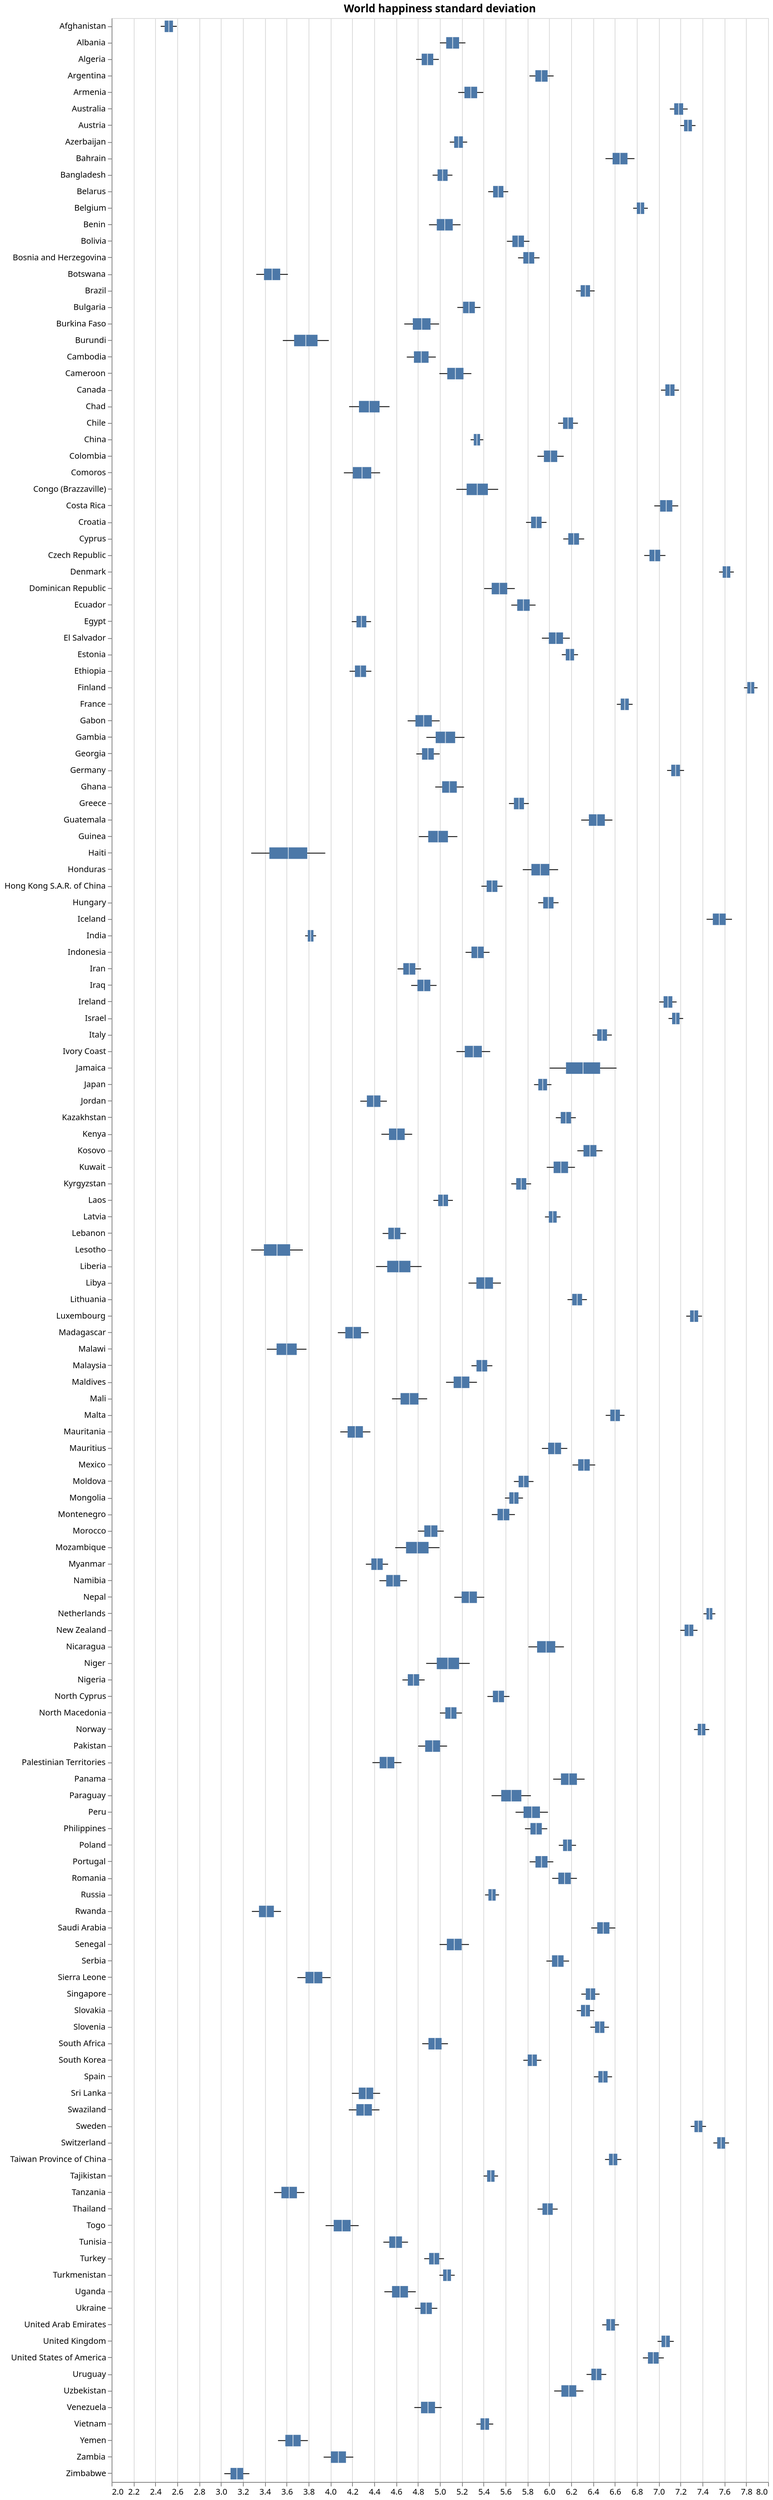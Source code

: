 {
    "$schema": "https://vega.github.io/schema/vega/v5.json",
    "background": "white",
    "padding": 5,
    "width": 800,
    "height": 3000,
    "title": {"text": "World happiness standard deviation", "frame": "group"},
    "style": "cell",
    "data": [
      {
        "name": "source_0",
        "values": [
          {
            "Country": "Finland",
            "lower": "7.780",
            "q1": "7.81",
            "median": "7.842",
            "q3": "7.874",
            "upper": "7.904",
            "outliers": []
          },
          {
            "Country": "Denmark",
            "lower": "7.552",
            "q1": "7.585",
            "median": "7.620",
            "q3": "7.655",
            "upper": "7.687",
            "outliers": []
          },
          {
            "Country": "Switzerland",
            "lower": "7.500",
            "q1": "7.535",
            "median": "7.571",
            "q3": "7.606999999999999",
            "upper": "7.643",
            "outliers": []
          },
          {
            "Country": "Iceland",
            "lower": "7.438",
            "q1": "7.495",
            "median": "7.554",
            "q3": "7.613",
            "upper": "7.670",
            "outliers": []
          },
          {
            "Country": "Netherlands",
            "lower": "7.410",
            "q1": "7.437",
            "median": "7.464",
            "q3": "7.4910000000000005",
            "upper": "7.518",
            "outliers": []
          },
          {
            "Country": "Norway",
            "lower": "7.323",
            "q1": "7.357",
            "median": "7.392",
            "q3": "7.4270000000000005",
            "upper": "7.462",
            "outliers": []
          },
          {
            "Country": "Sweden",
            "lower": "7.293",
            "q1": "7.327000000000001",
            "median": "7.363",
            "q3": "7.399",
            "upper": "7.433",
            "outliers": []
          },
          {
            "Country": "Luxembourg",
            "lower": "7.252",
            "q1": "7.287",
            "median": "7.324",
            "q3": "7.361",
            "upper": "7.396",
            "outliers": []
          },
          {
            "Country": "New Zealand",
            "lower": "7.198",
            "q1": "7.237",
            "median": "7.277",
            "q3": "7.317",
            "upper": "7.355",
            "outliers": []
          },
          {
            "Country": "Austria",
            "lower": "7.198",
            "q1": "7.232",
            "median": "7.268",
            "q3": "7.303999999999999",
            "upper": "7.337",
            "outliers": []
          },
          {
            "Country": "Australia",
            "lower": "7.102",
            "q1": "7.1419999999999995",
            "median": "7.183",
            "q3": "7.224",
            "upper": "7.265",
            "outliers": []
          },
          {
            "Country": "Israel",
            "lower": "7.090",
            "q1": "7.123",
            "median": "7.157",
            "q3": "7.191",
            "upper": "7.224",
            "outliers": []
          },
          {
            "Country": "Germany",
            "lower": "7.077",
            "q1": "7.115",
            "median": "7.155",
            "q3": "7.195",
            "upper": "7.232",
            "outliers": []
          },
          {
            "Country": "Canada",
            "lower": "7.021",
            "q1": "7.061",
            "median": "7.103",
            "q3": "7.145",
            "upper": "7.185",
            "outliers": []
          },
          {
            "Country": "Ireland",
            "lower": "7.006",
            "q1": "7.045",
            "median": "7.085",
            "q3": "7.125",
            "upper": "7.164",
            "outliers": []
          },
          {
            "Country": "Costa Rica",
            "lower": "6.960",
            "q1": "7.013",
            "median": "7.069",
            "q3": "7.125",
            "upper": "7.179",
            "outliers": []
          },
          {
            "Country": "United Kingdom",
            "lower": "6.990",
            "q1": "7.026",
            "median": "7.064",
            "q3": "7.102",
            "upper": "7.138",
            "outliers": []
          },
          {
            "Country": "Czech Republic",
            "lower": "6.868",
            "q1": "6.9159999999999995",
            "median": "6.965",
            "q3": "7.014",
            "upper": "7.062",
            "outliers": []
          },
          {
            "Country": "United States of America",
            "lower": "6.856",
            "q1": "6.901999999999999",
            "median": "6.951",
            "q3": "7.0",
            "upper": "7.047",
            "outliers": []
          },
          {
            "Country": "Belgium",
            "lower": "6.767",
            "q1": "6.8",
            "median": "6.834",
            "q3": "6.867999999999999",
            "upper": "6.901",
            "outliers": []
          },
          {
            "Country": "France",
            "lower": "6.618",
            "q1": "6.6530000000000005",
            "median": "6.690",
            "q3": "6.727",
            "upper": "6.762",
            "outliers": []
          },
          {
            "Country": "Bahrain",
            "lower": "6.514",
            "q1": "6.579000000000001",
            "median": "6.647",
            "q3": "6.715",
            "upper": "6.779",
            "outliers": []
          },
          {
            "Country": "Malta",
            "lower": "6.516",
            "q1": "6.558000000000001",
            "median": "6.602",
            "q3": "6.646",
            "upper": "6.688",
            "outliers": []
          },
          {
            "Country": "Taiwan Province of China",
            "lower": "6.510",
            "q1": "6.545999999999999",
            "median": "6.584",
            "q3": "6.622",
            "upper": "6.659",
            "outliers": []
          },
          {
            "Country": "United Arab Emirates",
            "lower": "6.484",
            "q1": "6.522",
            "median": "6.561",
            "q3": "6.6",
            "upper": "6.637",
            "outliers": []
          },
          {
            "Country": "Saudi Arabia",
            "lower": "6.384",
            "q1": "6.438",
            "median": "6.494",
            "q3": "6.55",
            "upper": "6.604",
            "outliers": []
          },
          {
            "Country": "Spain",
            "lower": "6.408",
            "q1": "6.449",
            "median": "6.491",
            "q3": "6.5329999999999995",
            "upper": "6.574",
            "outliers": []
          },
          {
            "Country": "Italy",
            "lower": "6.395",
            "q1": "6.438",
            "median": "6.483",
            "q3": "6.528",
            "upper": "6.572",
            "outliers": []
          },
          {
            "Country": "Slovenia",
            "lower": "6.376",
            "q1": "6.418",
            "median": "6.461",
            "q3": "6.5040000000000004",
            "upper": "6.546",
            "outliers": []
          },
          {
            "Country": "Guatemala",
            "lower": "6.292",
            "q1": "6.361999999999999",
            "median": "6.435",
            "q3": "6.508",
            "upper": "6.577",
            "outliers": []
          },
          {
            "Country": "Uruguay",
            "lower": "6.341",
            "q1": "6.385",
            "median": "6.431",
            "q3": "6.477",
            "upper": "6.521",
            "outliers": []
          },
          {
            "Country": "Singapore",
            "lower": "6.293",
            "q1": "6.334",
            "median": "6.377",
            "q3": "6.42",
            "upper": "6.460",
            "outliers": []
          },
          {
            "Country": "Kosovo",
            "lower": "6.257",
            "q1": "6.313",
            "median": "6.372",
            "q3": "6.431",
            "upper": "6.487",
            "outliers": []
          },
          {
            "Country": "Slovakia",
            "lower": "6.251",
            "q1": "6.29",
            "median": "6.331",
            "q3": "6.372000000000001",
            "upper": "6.411",
            "outliers": []
          },
          {
            "Country": "Brazil",
            "lower": "6.245",
            "q1": "6.287",
            "median": "6.330",
            "q3": "6.373",
            "upper": "6.415",
            "outliers": []
          },
          {
            "Country": "Mexico",
            "lower": "6.213",
            "q1": "6.264",
            "median": "6.317",
            "q3": "6.37",
            "upper": "6.420",
            "outliers": []
          },
          {
            "Country": "Jamaica",
            "lower": "6.004",
            "q1": "6.1530000000000005",
            "median": "6.309",
            "q3": "6.465",
            "upper": "6.615",
            "outliers": []
          },
          {
            "Country": "Lithuania",
            "lower": "6.167",
            "q1": "6.21",
            "median": "6.255",
            "q3": "6.3",
            "upper": "6.344",
            "outliers": []
          },
          {
            "Country": "Cyprus",
            "lower": "6.128",
            "q1": "6.1739999999999995",
            "median": "6.223",
            "q3": "6.272",
            "upper": "6.319",
            "outliers": []
          },
          {
            "Country": "Estonia",
            "lower": "6.115",
            "q1": "6.151",
            "median": "6.189",
            "q3": "6.227",
            "upper": "6.263",
            "outliers": []
          },
          {
            "Country": "Panama",
            "lower": "6.036",
            "q1": "6.106999999999999",
            "median": "6.180",
            "q3": "6.253",
            "upper": "6.323",
            "outliers": []
          },
          {
            "Country": "Uzbekistan",
            "lower": "6.045",
            "q1": "6.111000000000001",
            "median": "6.179",
            "q3": "6.247",
            "upper": "6.312",
            "outliers": []
          },
          {
            "Country": "Chile",
            "lower": "6.081",
            "q1": "6.1259999999999994",
            "median": "6.172",
            "q3": "6.218",
            "upper": "6.262",
            "outliers": []
          },
          {
            "Country": "Poland",
            "lower": "6.087",
            "q1": "6.126",
            "median": "6.166",
            "q3": "6.206",
            "upper": "6.245",
            "outliers": []
          },
          {
            "Country": "Kazakhstan",
            "lower": "6.060",
            "q1": "6.105",
            "median": "6.152",
            "q3": "6.199",
            "upper": "6.243",
            "outliers": []
          },
          {
            "Country": "Romania",
            "lower": "6.027",
            "q1": "6.082999999999999",
            "median": "6.140",
            "q3": "6.197",
            "upper": "6.253",
            "outliers": []
          },
          {
            "Country": "Kuwait",
            "lower": "5.977",
            "q1": "6.04",
            "median": "6.106",
            "q3": "6.172",
            "upper": "6.235",
            "outliers": []
          },
          {
            "Country": "Serbia",
            "lower": "5.974",
            "q1": "6.025",
            "median": "6.078",
            "q3": "6.131",
            "upper": "6.181",
            "outliers": []
          },
          {
            "Country": "El Salvador",
            "lower": "5.933",
            "q1": "5.9959999999999996",
            "median": "6.061",
            "q3": "6.126",
            "upper": "6.188",
            "outliers": []
          },
          {
            "Country": "Mauritius",
            "lower": "5.933",
            "q1": "5.99",
            "median": "6.049",
            "q3": "6.1080000000000005",
            "upper": "6.165",
            "outliers": []
          },
          {
            "Country": "Latvia",
            "lower": "5.961",
            "q1": "5.996",
            "median": "6.032",
            "q3": "6.068",
            "upper": "6.103",
            "outliers": []
          },
          {
            "Country": "Colombia",
            "lower": "5.892",
            "q1": "5.951",
            "median": "6.012",
            "q3": "6.0729999999999995",
            "upper": "6.132",
            "outliers": []
          },
          {
            "Country": "Hungary",
            "lower": "5.899",
            "q1": "5.945",
            "median": "5.992",
            "q3": "6.039",
            "upper": "6.085",
            "outliers": []
          },
          {
            "Country": "Thailand",
            "lower": "5.893",
            "q1": "5.938000000000001",
            "median": "5.985",
            "q3": "6.032",
            "upper": "6.077",
            "outliers": []
          },
          {
            "Country": "Nicaragua",
            "lower": "5.810",
            "q1": "5.889",
            "median": "5.972",
            "q3": "6.055000000000001",
            "upper": "6.134",
            "outliers": []
          },
          {
            "Country": "Japan",
            "lower": "5.861",
            "q1": "5.9",
            "median": "5.940",
            "q3": "5.98",
            "upper": "6.020",
            "outliers": []
          },
          {
            "Country": "Argentina",
            "lower": "5.819",
            "q1": "5.873",
            "median": "5.929",
            "q3": "5.985",
            "upper": "6.040",
            "outliers": []
          },
          {
            "Country": "Portugal",
            "lower": "5.821",
            "q1": "5.8740000000000006",
            "median": "5.929",
            "q3": "5.984",
            "upper": "6.037",
            "outliers": []
          },
          {
            "Country": "Honduras",
            "lower": "5.758",
            "q1": "5.837",
            "median": "5.919",
            "q3": "6.0009999999999994",
            "upper": "6.081",
            "outliers": []
          },
          {
            "Country": "Croatia",
            "lower": "5.788",
            "q1": "5.834",
            "median": "5.882",
            "q3": "5.93",
            "upper": "5.975",
            "outliers": []
          },
          {
            "Country": "Philippines",
            "lower": "5.778",
            "q1": "5.828",
            "median": "5.880",
            "q3": "5.9319999999999995",
            "upper": "5.982",
            "outliers": []
          },
          {
            "Country": "South Korea",
            "lower": "5.763",
            "q1": "5.803",
            "median": "5.845",
            "q3": "5.887",
            "upper": "5.928",
            "outliers": []
          },
          {
            "Country": "Peru",
            "lower": "5.692",
            "q1": "5.765",
            "median": "5.840",
            "q3": "5.915",
            "upper": "5.988",
            "outliers": []
          },
          {
            "Country": "Bosnia and Herzegovina",
            "lower": "5.715",
            "q1": "5.763",
            "median": "5.813",
            "q3": "5.8629999999999995",
            "upper": "5.911",
            "outliers": []
          },
          {
            "Country": "Moldova",
            "lower": "5.677",
            "q1": "5.72",
            "median": "5.766",
            "q3": "5.812",
            "upper": "5.856",
            "outliers": []
          },
          {
            "Country": "Ecuador",
            "lower": "5.653",
            "q1": "5.707",
            "median": "5.764",
            "q3": "5.821000000000001",
            "upper": "5.875",
            "outliers": []
          },
          {
            "Country": "Kyrgyzstan",
            "lower": "5.653",
            "q1": "5.6979999999999995",
            "median": "5.744",
            "q3": "5.79",
            "upper": "5.834",
            "outliers": []
          },
          {
            "Country": "Greece",
            "lower": "5.632",
            "q1": "5.677",
            "median": "5.723",
            "q3": "5.769",
            "upper": "5.813",
            "outliers": []
          },
          {
            "Country": "Bolivia",
            "lower": "5.613",
            "q1": "5.663",
            "median": "5.716",
            "q3": "5.769",
            "upper": "5.819",
            "outliers": []
          },
          {
            "Country": "Mongolia",
            "lower": "5.595",
            "q1": "5.635",
            "median": "5.677",
            "q3": "5.718999999999999",
            "upper": "5.760",
            "outliers": []
          },
          {
            "Country": "Paraguay",
            "lower": "5.473",
            "q1": "5.561",
            "median": "5.653",
            "q3": "5.744999999999999",
            "upper": "5.832",
            "outliers": []
          },
          {
            "Country": "Montenegro",
            "lower": "5.475",
            "q1": "5.527",
            "median": "5.581",
            "q3": "5.635000000000001",
            "upper": "5.686",
            "outliers": []
          },
          {
            "Country": "Dominican Republic",
            "lower": "5.405",
            "q1": "5.474",
            "median": "5.545",
            "q3": "5.616",
            "upper": "5.685",
            "outliers": []
          },
          {
            "Country": "North Cyprus",
            "lower": "5.435",
            "q1": "5.484999999999999",
            "median": "5.536",
            "q3": "5.587",
            "upper": "5.636",
            "outliers": []
          },
          {
            "Country": "Belarus",
            "lower": "5.442",
            "q1": "5.487",
            "median": "5.534",
            "q3": "5.5809999999999995",
            "upper": "5.625",
            "outliers": []
          },
          {
            "Country": "Russia",
            "lower": "5.413",
            "q1": "5.444",
            "median": "5.477",
            "q3": "5.510000000000001",
            "upper": "5.541",
            "outliers": []
          },
          {
            "Country": "Hong Kong S.A.R. of China",
            "lower": "5.380",
            "q1": "5.428",
            "median": "5.477",
            "q3": "5.526000000000001",
            "upper": "5.573",
            "outliers": []
          },
          {
            "Country": "Tajikistan",
            "lower": "5.400",
            "q1": "5.432",
            "median": "5.466",
            "q3": "5.5",
            "upper": "5.532",
            "outliers": []
          },
          {
            "Country": "Vietnam",
            "lower": "5.334",
            "q1": "5.372",
            "median": "5.411",
            "q3": "5.449999999999999",
            "upper": "5.488",
            "outliers": []
          },
          {
            "Country": "Libya",
            "lower": "5.262",
            "q1": "5.3340000000000005",
            "median": "5.410",
            "q3": "5.486",
            "upper": "5.558",
            "outliers": []
          },
          {
            "Country": "Malaysia",
            "lower": "5.289",
            "q1": "5.335",
            "median": "5.384",
            "q3": "5.433000000000001",
            "upper": "5.480",
            "outliers": []
          },
          {
            "Country": "Indonesia",
            "lower": "5.235",
            "q1": "5.289",
            "median": "5.345",
            "q3": "5.401",
            "upper": "5.454",
            "outliers": []
          },
          {
            "Country": "Congo (Brazzaville)",
            "lower": "5.151",
            "q1": "5.244999999999999",
            "median": "5.342",
            "q3": "5.439",
            "upper": "5.533",
            "outliers": []
          },
          {
            "Country": "China",
            "lower": "5.281",
            "q1": "5.3100000000000005",
            "median": "5.339",
            "q3": "5.368",
            "upper": "5.397",
            "outliers": []
          },
          {
            "Country": "Ivory Coast",
            "lower": "5.152",
            "q1": "5.228",
            "median": "5.306",
            "q3": "5.384",
            "upper": "5.460",
            "outliers": []
          },
          {
            "Country": "Armenia",
            "lower": "5.168",
            "q1": "5.2250000000000005",
            "median": "5.283",
            "q3": "5.341",
            "upper": "5.397",
            "outliers": []
          },
          {
            "Country": "Nepal",
            "lower": "5.132",
            "q1": "5.199",
            "median": "5.269",
            "q3": "5.339",
            "upper": "5.406",
            "outliers": []
          },
          {
            "Country": "Bulgaria",
            "lower": "5.160",
            "q1": "5.212",
            "median": "5.266",
            "q3": "5.32",
            "upper": "5.371",
            "outliers": []
          },
          {
            "Country": "Maldives",
            "lower": "5.057",
            "q1": "5.126",
            "median": "5.198",
            "q3": "5.2700000000000005",
            "upper": "5.339",
            "outliers": []
          },
          {
            "Country": "Azerbaijan",
            "lower": "5.091",
            "q1": "5.131",
            "median": "5.171",
            "q3": "5.211",
            "upper": "5.250",
            "outliers": []
          },
          {
            "Country": "Cameroon",
            "lower": "4.996",
            "q1": "5.0680000000000005",
            "median": "5.142",
            "q3": "5.216",
            "upper": "5.288",
            "outliers": []
          },
          {
            "Country": "Senegal",
            "lower": "4.998",
            "q1": "5.064",
            "median": "5.132",
            "q3": "5.199999999999999",
            "upper": "5.266",
            "outliers": []
          },
          {
            "Country": "Albania",
            "lower": "5.001",
            "q1": "5.058",
            "median": "5.117",
            "q3": "5.176",
            "upper": "5.234",
            "outliers": []
          },
          {
            "Country": "North Macedonia",
            "lower": "5.001",
            "q1": "5.05",
            "median": "5.101",
            "q3": "5.152",
            "upper": "5.202",
            "outliers": []
          },
          {
            "Country": "Ghana",
            "lower": "4.958",
            "q1": "5.021",
            "median": "5.088",
            "q3": "5.155",
            "upper": "5.219",
            "outliers": []
          },
          {
            "Country": "Niger",
            "lower": "4.875",
            "q1": "4.9719999999999995",
            "median": "5.074",
            "q3": "5.176",
            "upper": "5.273",
            "outliers": []
          },
          {
            "Country": "Turkmenistan",
            "lower": "4.996",
            "q1": "5.03",
            "median": "5.066",
            "q3": "5.101999999999999",
            "upper": "5.136",
            "outliers": []
          },
          {
            "Country": "Gambia",
            "lower": "4.877",
            "q1": "4.962",
            "median": "5.051",
            "q3": "5.140000000000001",
            "upper": "5.225",
            "outliers": []
          },
          {
            "Country": "Benin",
            "lower": "4.901",
            "q1": "4.9719999999999995",
            "median": "5.045",
            "q3": "5.118",
            "upper": "5.189",
            "outliers": []
          },
          {
            "Country": "Laos",
            "lower": "4.941",
            "q1": "4.985",
            "median": "5.030",
            "q3": "5.075",
            "upper": "5.119",
            "outliers": []
          },
          {
            "Country": "Bangladesh",
            "lower": "4.934",
            "q1": "4.979",
            "median": "5.025",
            "q3": "5.071000000000001",
            "upper": "5.115",
            "outliers": []
          },
          {
            "Country": "Guinea",
            "lower": "4.808",
            "q1": "4.894",
            "median": "4.984",
            "q3": "5.074",
            "upper": "5.160",
            "outliers": []
          },
          {
            "Country": "South Africa",
            "lower": "4.839",
            "q1": "4.896000000000001",
            "median": "4.956",
            "q3": "5.016",
            "upper": "5.074",
            "outliers": []
          },
          {
            "Country": "Turkey",
            "lower": "4.857",
            "q1": "4.902",
            "median": "4.948",
            "q3": "4.994000000000001",
            "upper": "5.038",
            "outliers": []
          },
          {
            "Country": "Pakistan",
            "lower": "4.802",
            "q1": "4.8660000000000005",
            "median": "4.934",
            "q3": "5.002",
            "upper": "5.066",
            "outliers": []
          },
          {
            "Country": "Morocco",
            "lower": "4.800",
            "q1": "4.8580000000000005",
            "median": "4.918",
            "q3": "4.978",
            "upper": "5.036",
            "outliers": []
          },
          {
            "Country": "Venezuela",
            "lower": "4.767",
            "q1": "4.828",
            "median": "4.892",
            "q3": "4.956",
            "upper": "5.017",
            "outliers": []
          },
          {
            "Country": "Georgia",
            "lower": "4.785",
            "q1": "4.837",
            "median": "4.891",
            "q3": "4.945",
            "upper": "4.998",
            "outliers": []
          },
          {
            "Country": "Algeria",
            "lower": "4.783",
            "q1": "4.834",
            "median": "4.887",
            "q3": "4.9399999999999995",
            "upper": "4.991",
            "outliers": []
          },
          {
            "Country": "Ukraine",
            "lower": "4.773",
            "q1": "4.823",
            "median": "4.875",
            "q3": "4.927",
            "upper": "4.977",
            "outliers": []
          },
          {
            "Country": "Iraq",
            "lower": "4.738",
            "q1": "4.795",
            "median": "4.854",
            "q3": "4.913",
            "upper": "4.970",
            "outliers": []
          },
          {
            "Country": "Gabon",
            "lower": "4.706",
            "q1": "4.777",
            "median": "4.852",
            "q3": "4.9270000000000005",
            "upper": "4.998",
            "outliers": []
          },
          {
            "Country": "Burkina Faso",
            "lower": "4.675",
            "q1": "4.752999999999999",
            "median": "4.834",
            "q3": "4.915",
            "upper": "4.993",
            "outliers": []
          },
          {
            "Country": "Cambodia",
            "lower": "4.698",
            "q1": "4.763",
            "median": "4.830",
            "q3": "4.897",
            "upper": "4.963",
            "outliers": []
          },
          {
            "Country": "Mozambique",
            "lower": "4.592",
            "q1": "4.691",
            "median": "4.794",
            "q3": "4.896999999999999",
            "upper": "4.997",
            "outliers": []
          },
          {
            "Country": "Nigeria",
            "lower": "4.658",
            "q1": "4.707000000000001",
            "median": "4.759",
            "q3": "4.811",
            "upper": "4.861",
            "outliers": []
          },
          {
            "Country": "Mali",
            "lower": "4.563",
            "q1": "4.641",
            "median": "4.723",
            "q3": "4.805",
            "upper": "4.884",
            "outliers": []
          },
          {
            "Country": "Iran",
            "lower": "4.614",
            "q1": "4.666",
            "median": "4.721",
            "q3": "4.776",
            "upper": "4.828",
            "outliers": []
          },
          {
            "Country": "Uganda",
            "lower": "4.493",
            "q1": "4.563",
            "median": "4.636",
            "q3": "4.7090000000000005",
            "upper": "4.780",
            "outliers": []
          },
          {
            "Country": "Liberia",
            "lower": "4.417",
            "q1": "4.519",
            "median": "4.625",
            "q3": "4.731",
            "upper": "4.833",
            "outliers": []
          },
          {
            "Country": "Kenya",
            "lower": "4.466",
            "q1": "4.535",
            "median": "4.607",
            "q3": "4.679",
            "upper": "4.747",
            "outliers": []
          },
          {
            "Country": "Tunisia",
            "lower": "4.484",
            "q1": "4.538",
            "median": "4.596",
            "q3": "4.654",
            "upper": "4.709",
            "outliers": []
          },
          {
            "Country": "Lebanon",
            "lower": "4.477",
            "q1": "4.529",
            "median": "4.584",
            "q3": "4.638999999999999",
            "upper": "4.691",
            "outliers": []
          },
          {
            "Country": "Namibia",
            "lower": "4.448",
            "q1": "4.51",
            "median": "4.574",
            "q3": "4.638",
            "upper": "4.700",
            "outliers": []
          },
          {
            "Country": "Palestinian Territories",
            "lower": "4.384",
            "q1": "4.45",
            "median": "4.517",
            "q3": "4.5840000000000005",
            "upper": "4.649",
            "outliers": []
          },
          {
            "Country": "Myanmar",
            "lower": "4.324",
            "q1": "4.3740000000000006",
            "median": "4.426",
            "q3": "4.478",
            "upper": "4.527",
            "outliers": []
          },
          {
            "Country": "Jordan",
            "lower": "4.273",
            "q1": "4.332999999999999",
            "median": "4.395",
            "q3": "4.457",
            "upper": "4.516",
            "outliers": []
          },
          {
            "Country": "Chad",
            "lower": "4.171",
            "q1": "4.261",
            "median": "4.355",
            "q3": "4.449000000000001",
            "upper": "4.540",
            "outliers": []
          },
          {
            "Country": "Sri Lanka",
            "lower": "4.196",
            "q1": "4.259",
            "median": "4.325",
            "q3": "4.391",
            "upper": "4.454",
            "outliers": []
          },
          {
            "Country": "Swaziland",
            "lower": "4.168",
            "q1": "4.237",
            "median": "4.308",
            "q3": "4.379",
            "upper": "4.448",
            "outliers": []
          },
          {
            "Country": "Comoros",
            "lower": "4.123",
            "q1": "4.205",
            "median": "4.289",
            "q3": "4.372999999999999",
            "upper": "4.454",
            "outliers": []
          },
          {
            "Country": "Egypt",
            "lower": "4.195",
            "q1": "4.238",
            "median": "4.283",
            "q3": "4.328",
            "upper": "4.371",
            "outliers": []
          },
          {
            "Country": "Ethiopia",
            "lower": "4.175",
            "q1": "4.224",
            "median": "4.275",
            "q3": "4.3260000000000005",
            "upper": "4.374",
            "outliers": []
          },
          {
            "Country": "Mauritania",
            "lower": "4.090",
            "q1": "4.157",
            "median": "4.227",
            "q3": "4.297000000000001",
            "upper": "4.365",
            "outliers": []
          },
          {
            "Country": "Madagascar",
            "lower": "4.068",
            "q1": "4.136",
            "median": "4.208",
            "q3": "4.28",
            "upper": "4.349",
            "outliers": []
          },
          {
            "Country": "Togo",
            "lower": "3.956",
            "q1": "4.03",
            "median": "4.107",
            "q3": "4.184",
            "upper": "4.258",
            "outliers": []
          },
          {
            "Country": "Zambia",
            "lower": "3.938",
            "q1": "4.0040000000000004",
            "median": "4.073",
            "q3": "4.142",
            "upper": "4.209",
            "outliers": []
          },
          {
            "Country": "Sierra Leone",
            "lower": "3.698",
            "q1": "3.7720000000000002",
            "median": "3.849",
            "q3": "3.926",
            "upper": "4.001",
            "outliers": []
          },
          {
            "Country": "India",
            "lower": "3.769",
            "q1": "3.793",
            "median": "3.819",
            "q3": "3.8449999999999998",
            "upper": "3.869",
            "outliers": []
          },
          {
            "Country": "Burundi",
            "lower": "3.565",
            "q1": "3.6679999999999997",
            "median": "3.775",
            "q3": "3.882",
            "upper": "3.985",
            "outliers": []
          },
          {
            "Country": "Yemen",
            "lower": "3.521",
            "q1": "3.588",
            "median": "3.658",
            "q3": "3.7279999999999998",
            "upper": "3.794",
            "outliers": []
          },
          {
            "Country": "Tanzania",
            "lower": "3.485",
            "q1": "3.552",
            "median": "3.623",
            "q3": "3.6940000000000004",
            "upper": "3.762",
            "outliers": []
          },
          {
            "Country": "Haiti",
            "lower": "3.276",
            "q1": "3.442",
            "median": "3.615",
            "q3": "3.7880000000000003",
            "upper": "3.953",
            "outliers": []
          },
          {
            "Country": "Malawi",
            "lower": "3.419",
            "q1": "3.508",
            "median": "3.600",
            "q3": "3.692",
            "upper": "3.781",
            "outliers": []
          },
          {
            "Country": "Lesotho",
            "lower": "3.276",
            "q1": "3.392",
            "median": "3.512",
            "q3": "3.632",
            "upper": "3.748",
            "outliers": []
          },
          {
            "Country": "Botswana",
            "lower": "3.322",
            "q1": "3.3930000000000002",
            "median": "3.467",
            "q3": "3.541",
            "upper": "3.611",
            "outliers": []
          },
          {
            "Country": "Rwanda",
            "lower": "3.282",
            "q1": "3.347",
            "median": "3.415",
            "q3": "3.483",
            "upper": "3.548",
            "outliers": []
          },
          {
            "Country": "Zimbabwe",
            "lower": "3.030",
            "q1": "3.087",
            "median": "3.145",
            "q3": "3.203",
            "upper": "3.259",
            "outliers": []
          },
          {
            "Country": "Afghanistan",
            "lower": "2.449",
            "q1": "2.4850000000000003",
            "median": "2.523",
            "q3": "2.561",
            "upper": "2.596",
            "outliers": []
          }
        ]
      },
      {
        "name": "data_1",
        "source": "source_0",
        "transform": [
          {
            "type": "filter",
            "expr": "isValid(datum[\"lower\"]) && isFinite(+datum[\"lower\"])"
          }
        ]
      },
      {
        "name": "data_2",
        "source": "source_0",
        "transform": [
          {
            "type": "filter",
            "expr": "isValid(datum[\"q1\"]) && isFinite(+datum[\"q1\"])"
          }
        ]
      },
      {
        "name": "data_3",
        "source": "source_0",
        "transform": [
          {
            "type": "filter",
            "expr": "isValid(datum[\"median\"]) && isFinite(+datum[\"median\"])"
          }
        ]
      },
      {
        "name": "data_4",
        "source": "source_0",
        "transform": [
          {"type": "flatten", "fields": ["outliers"], "as": ["outliers"]},
          {
            "type": "filter",
            "expr": "isValid(datum[\"outliers\"]) && isFinite(+datum[\"outliers\"])"
          }
        ]
      }
    ],
    "marks": [
      {
        "name": "layer_0_marks",
        "type": "rule",
        "style": ["rule"],
        "from": {"data": "data_1"},
        "encode": {
          "update": {
            "stroke": {"value": "black"},
            "description": {
              "signal": "\"Country: \" + (isValid(datum[\"Country\"]) ? datum[\"Country\"] : \"\"+datum[\"Country\"]) + \"; lower: \" + (format(datum[\"lower\"], \"\")) + \"; upper: \" + (format(datum[\"upper\"], \"\"))"
            },
            "x": [
              {
                "test": "!isValid(datum[\"lower\"]) || !isFinite(+datum[\"lower\"])",
                "value": 0
              },
              {"scale": "x", "field": "lower"}
            ],
            "x2": [
              {
                "test": "!isValid(datum[\"upper\"]) || !isFinite(+datum[\"upper\"])",
                "value": 0
              },
              {"scale": "x", "field": "upper"}
            ],
            "y": {"scale": "y", "field": "Country", "band": 0.5}
          }
        }
      },
      {
        "name": "layer_1_marks",
        "type": "rect",
        "style": ["bar"],
        "from": {"data": "data_2"},
        "encode": {
          "update": {
            "fill": {"scale": "color", "field": "Species"},
            "ariaRoleDescription": {"value": "bar"},
            "description": {
              "signal": "\"Country: \" + (isValid(datum[\"Country\"]) ? datum[\"Country\"] : \"\"+datum[\"Country\"]) + \"; q1: \" + (format(datum[\"q1\"], \"\")) + \"; q3: \" + (format(datum[\"q3\"], \"\")) + \"; Species: \" + (isValid(datum[\"Species\"]) ? datum[\"Species\"] : \"\"+datum[\"Species\"])"
            },
            "x": [
              {
                "test": "!isValid(datum[\"q1\"]) || !isFinite(+datum[\"q1\"])",
                "value": 0
              },
              {"scale": "x", "field": "q1"}
            ],
            "x2": [
              {
                "test": "!isValid(datum[\"q3\"]) || !isFinite(+datum[\"q3\"])",
                "value": 0
              },
              {"scale": "x", "field": "q3"}
            ],
            "yc": {"scale": "y", "field": "Country", "band": 0.5},
            "height": {"value": 14}
          }
        }
      },
      {
        "name": "layer_2_marks",
        "type": "rect",
        "style": ["tick"],
        "from": {"data": "data_3"},
        "encode": {
          "update": {
            "opacity": {"value": 0.7},
            "fill": {"value": "white"},
            "ariaRoleDescription": {"value": "tick"},
            "description": {
              "signal": "\"Country: \" + (isValid(datum[\"Country\"]) ? datum[\"Country\"] : \"\"+datum[\"Country\"]) + \"; median: \" + (format(datum[\"median\"], \"\"))"
            },
            "xc": [
              {
                "test": "!isValid(datum[\"median\"]) || !isFinite(+datum[\"median\"])",
                "value": 0
              },
              {"scale": "x", "field": "median"}
            ],
            "yc": {"scale": "y", "field": "Country", "band": 0.5},
            "height": {"value": 14},
            "width": {"value": 1}
          }
        }
      },
      {
        "name": "layer_3_marks",
        "type": "symbol",
        "style": ["point", "boxplot-outliers"],
        "from": {"data": "data_4"},
        "encode": {
          "update": {
            "opacity": {"value": 0.7},
            "fill": {"value": "transparent"},
            "stroke": {"value": "#4c78a8"},
            "ariaRoleDescription": {"value": "point"},
            "description": {
              "signal": "\"Country: \" + (isValid(datum[\"Country\"]) ? datum[\"Country\"] : \"\"+datum[\"Country\"]) + \"; outliers: \" + (format(datum[\"outliers\"], \"\"))"
            },
            "x": [
              {
                "test": "!isValid(datum[\"outliers\"]) || !isFinite(+datum[\"outliers\"])",
                "value": 0
              },
              {"scale": "x", "field": "outliers"}
            ],
            "y": {"scale": "y", "field": "Country", "band": 0.5}
          }
        }
      }
    ],
    "scales": [
      {
        "name": "x",
        "type": "linear",
        "domain": {
          "fields": [
            {"data": "data_1", "field": "lower"},
            {"data": "data_1", "field": "upper"},
            {"data": "data_2", "field": "q1"},
            {"data": "data_2", "field": "q3"},
            {"data": "data_3", "field": "median"},
            {"data": "data_4", "field": "outliers"}
          ]
        },
        "range": [0, {"signal": "width"}],
        "zero": false,
        "nice": true
      },
      {
        "name": "y",
        "type": "band",
        "domain": {
          "fields": [
            {"data": "data_1", "field": "Country"},
            {"data": "data_2", "field": "Country"},
            {"data": "data_3", "field": "Country"},
            {"data": "data_4", "field": "Country"}
          ],
          "sort": true
        },
        "range": [0, {"signal": "height"}],
        "paddingInner": 0,
        "paddingOuter": 0
      },
      {
        "name": "color",
        "type": "ordinal",
        "domain": {"data": "data_2", "field": "Species", "sort": true},
        "range": "category"
      }
    ],
    "axes": [
      {
        "scale": "x",
        "orient": "bottom",
        "gridScale": "y",
        "grid": true,
        "tickCount": {"signal": "ceil(width/40)"},
        "domain": false,
        "labels": false,
        "aria": false,
        "maxExtent": 0,
        "minExtent": 0,
        "ticks": false,
        "zindex": 0
      },
      {
        "scale": "x",
        "orient": "bottom",
        "grid": false,
        "labelFlush": true,
        "labelOverlap": true,
        "tickCount": {"signal": "ceil(width/40)"},
        "zindex": 0
      },
      {"scale": "y", "orient": "left", "grid": false, "zindex": 0}
    ],
    "params": [
      {
        "name": "Continent_selection",
        "bind": {
          "input": "select",
          "options": [
          null,
          "Sub-Saharan Africa",
          "Western Europe",
          "Latin America and Caribbean",
          "Middle East and North Africa",
          "Central and Eastern Europe",
          "Southeast Asia",
          "South Asia",
          "North America and ANZ",
          "East Asia",
          "Commonwealth of Independent States"

          ],
          "labels":[
          "Show All",
          "Sub-Saharan Africa",
          "Western Europe",
          "Latin America and Caribbean",
          "Middle East and North Africa",
          "Central and Eastern Europe",
          "Southeast Asia",
          "South Asia",
          "North America and ANZ",
          "East Asia",
          "Commonwealth of Independent States"
        ],
      "name": "Continent Selection: "
      }
      }
      ],
     
    "config": {}
  }